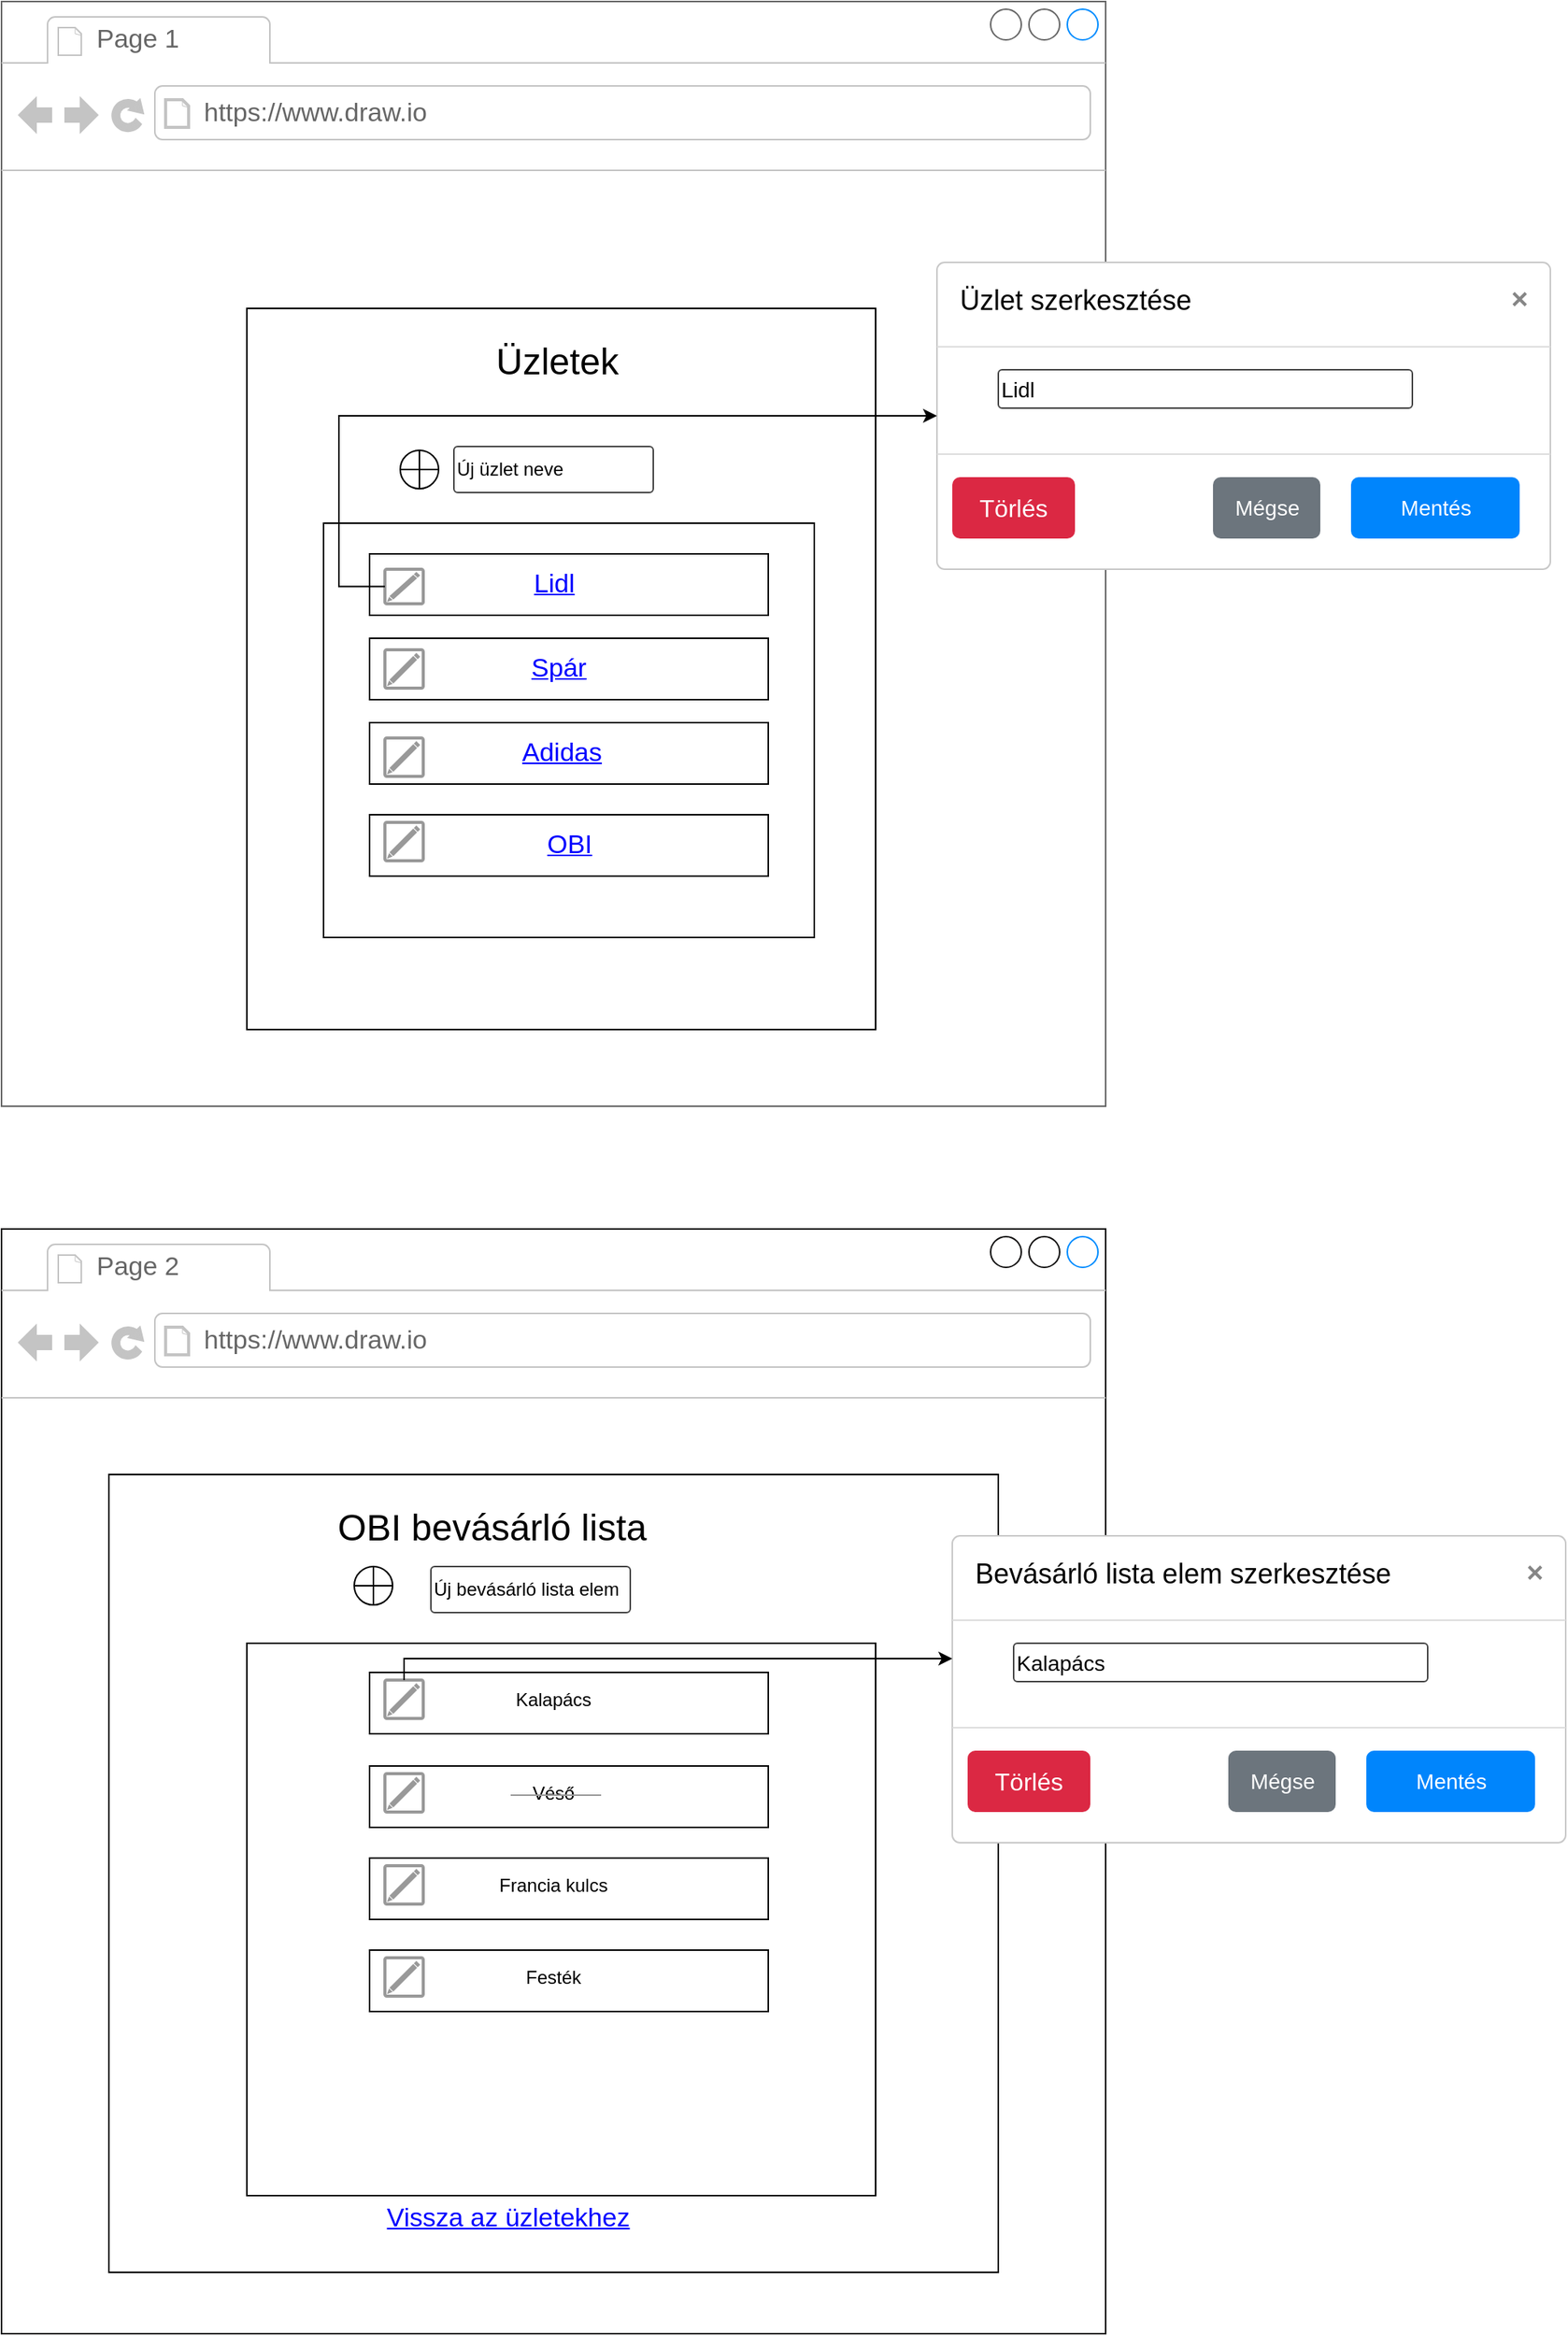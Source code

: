 <mxfile version="24.3.1" type="device">
  <diagram name="1 oldal" id="11-3VVQxNiKuA98E-P0B">
    <mxGraphModel dx="1118" dy="675" grid="1" gridSize="10" guides="1" tooltips="1" connect="1" arrows="1" fold="1" page="1" pageScale="1" pageWidth="827" pageHeight="1169" math="0" shadow="0">
      <root>
        <mxCell id="0" />
        <mxCell id="1" parent="0" />
        <mxCell id="34_N02P4sdDhJquYUAQG-1" value="" style="strokeWidth=1;shadow=0;dashed=0;align=right;html=1;shape=mxgraph.mockup.containers.browserWindow;rSize=0;strokeColor=#666666;strokeColor2=#008cff;strokeColor3=#c4c4c4;mainText=,;recursiveResize=0;fontSize=16;" vertex="1" parent="1">
          <mxGeometry x="40" y="40" width="720" height="720" as="geometry" />
        </mxCell>
        <mxCell id="34_N02P4sdDhJquYUAQG-2" value="Page 1" style="strokeWidth=1;shadow=0;dashed=0;align=center;html=1;shape=mxgraph.mockup.containers.anchor;fontSize=17;fontColor=#666666;align=left;whiteSpace=wrap;" vertex="1" parent="34_N02P4sdDhJquYUAQG-1">
          <mxGeometry x="60" y="12" width="110" height="26" as="geometry" />
        </mxCell>
        <mxCell id="34_N02P4sdDhJquYUAQG-3" value="https://www.draw.io" style="strokeWidth=1;shadow=0;dashed=0;align=center;html=1;shape=mxgraph.mockup.containers.anchor;rSize=0;fontSize=17;fontColor=#666666;align=left;" vertex="1" parent="34_N02P4sdDhJquYUAQG-1">
          <mxGeometry x="130" y="60" width="250" height="26" as="geometry" />
        </mxCell>
        <mxCell id="34_N02P4sdDhJquYUAQG-10" value="" style="rounded=0;whiteSpace=wrap;html=1;" vertex="1" parent="34_N02P4sdDhJquYUAQG-1">
          <mxGeometry x="160" y="200" width="410" height="470" as="geometry" />
        </mxCell>
        <mxCell id="34_N02P4sdDhJquYUAQG-12" value="Új üzlet neve" style="strokeWidth=1;html=1;shadow=0;dashed=0;shape=mxgraph.ios.iTextInput;strokeColor=#444444;buttonText=;fontSize=12;whiteSpace=wrap;align=left;" vertex="1" parent="34_N02P4sdDhJquYUAQG-1">
          <mxGeometry x="295" y="290" width="130" height="30" as="geometry" />
        </mxCell>
        <mxCell id="34_N02P4sdDhJquYUAQG-34" value="" style="rounded=0;whiteSpace=wrap;html=1;" vertex="1" parent="34_N02P4sdDhJquYUAQG-1">
          <mxGeometry x="210" y="340" width="320" height="270" as="geometry" />
        </mxCell>
        <mxCell id="34_N02P4sdDhJquYUAQG-35" value="" style="rounded=0;whiteSpace=wrap;html=1;" vertex="1" parent="34_N02P4sdDhJquYUAQG-1">
          <mxGeometry x="240" y="360" width="260" height="40" as="geometry" />
        </mxCell>
        <mxCell id="34_N02P4sdDhJquYUAQG-39" value="Lidl" style="shape=rectangle;strokeColor=none;fillColor=none;linkText=;fontSize=17;fontColor=#0000ff;fontStyle=4;html=1;align=center;" vertex="1" parent="34_N02P4sdDhJquYUAQG-1">
          <mxGeometry x="285" y="365" width="150" height="30" as="geometry" />
        </mxCell>
        <mxCell id="34_N02P4sdDhJquYUAQG-42" value="" style="strokeColor=#999999;verticalLabelPosition=bottom;shadow=0;dashed=0;verticalAlign=top;strokeWidth=2;html=1;shape=mxgraph.mockup.misc.editIcon;" vertex="1" parent="34_N02P4sdDhJquYUAQG-1">
          <mxGeometry x="250" y="370" width="25" height="22.5" as="geometry" />
        </mxCell>
        <mxCell id="34_N02P4sdDhJquYUAQG-50" value="Üzletek" style="text;html=1;align=center;verticalAlign=middle;whiteSpace=wrap;rounded=0;fontSize=24;" vertex="1" parent="34_N02P4sdDhJquYUAQG-1">
          <mxGeometry x="310" y="220" width="105" height="30" as="geometry" />
        </mxCell>
        <mxCell id="34_N02P4sdDhJquYUAQG-51" value="" style="rounded=0;whiteSpace=wrap;html=1;" vertex="1" parent="34_N02P4sdDhJquYUAQG-1">
          <mxGeometry x="240" y="415" width="260" height="40" as="geometry" />
        </mxCell>
        <mxCell id="34_N02P4sdDhJquYUAQG-52" value="" style="rounded=0;whiteSpace=wrap;html=1;" vertex="1" parent="34_N02P4sdDhJquYUAQG-1">
          <mxGeometry x="240" y="470" width="260" height="40" as="geometry" />
        </mxCell>
        <mxCell id="34_N02P4sdDhJquYUAQG-54" value="Adidas" style="shape=rectangle;strokeColor=none;fillColor=none;linkText=;fontSize=17;fontColor=#0000ff;fontStyle=4;html=1;align=center;" vertex="1" parent="34_N02P4sdDhJquYUAQG-1">
          <mxGeometry x="290" y="475" width="150" height="30" as="geometry" />
        </mxCell>
        <mxCell id="34_N02P4sdDhJquYUAQG-53" value="Spár" style="shape=rectangle;strokeColor=none;fillColor=none;linkText=;fontSize=17;fontColor=#0000ff;fontStyle=4;html=1;align=center;" vertex="1" parent="34_N02P4sdDhJquYUAQG-1">
          <mxGeometry x="287.5" y="420" width="150" height="30" as="geometry" />
        </mxCell>
        <mxCell id="34_N02P4sdDhJquYUAQG-56" value="" style="strokeColor=#999999;verticalLabelPosition=bottom;shadow=0;dashed=0;verticalAlign=top;strokeWidth=2;html=1;shape=mxgraph.mockup.misc.editIcon;" vertex="1" parent="34_N02P4sdDhJquYUAQG-1">
          <mxGeometry x="250" y="480" width="25" height="25" as="geometry" />
        </mxCell>
        <mxCell id="34_N02P4sdDhJquYUAQG-55" value="" style="strokeColor=#999999;verticalLabelPosition=bottom;shadow=0;dashed=0;verticalAlign=top;strokeWidth=2;html=1;shape=mxgraph.mockup.misc.editIcon;" vertex="1" parent="34_N02P4sdDhJquYUAQG-1">
          <mxGeometry x="250" y="422.5" width="25" height="25" as="geometry" />
        </mxCell>
        <mxCell id="34_N02P4sdDhJquYUAQG-59" value="&lt;span style=&quot;color: rgba(0, 0, 0, 0); font-family: monospace; font-size: 0px; text-align: start;&quot;&gt;%3CmxGraphModel%3E%3Croot%3E%3CmxCell%20id%3D%220%22%2F%3E%3CmxCell%20id%3D%221%22%20parent%3D%220%22%2F%3E%3CmxCell%20id%3D%222%22%20value%3D%22%22%20style%3D%22strokeColor%3D%23999999%3BverticalLabelPosition%3Dbottom%3Bshadow%3D0%3Bdashed%3D0%3BverticalAlign%3Dtop%3BstrokeWidth%3D2%3Bhtml%3D1%3Bshape%3Dmxgraph.mockup.misc.editIcon%3B%22%20vertex%3D%221%22%20parent%3D%221%22%3E%3CmxGeometry%20x%3D%22290%22%20y%3D%22520%22%20width%3D%2225%22%20height%3D%2225%22%20as%3D%22geometry%22%2F%3E%3C%2FmxCell%3E%3C%2Froot%3E%3C%2FmxGraphModel%3E&lt;/span&gt;&lt;span style=&quot;color: rgba(0, 0, 0, 0); font-family: monospace; font-size: 0px; text-align: start;&quot;&gt;%3CmxGraphModel%3E%3Croot%3E%3CmxCell%20id%3D%220%22%2F%3E%3CmxCell%20id%3D%221%22%20parent%3D%220%22%2F%3E%3CmxCell%20id%3D%222%22%20value%3D%22%22%20style%3D%22strokeColor%3D%23999999%3BverticalLabelPosition%3Dbottom%3Bshadow%3D0%3Bdashed%3D0%3BverticalAlign%3Dtop%3BstrokeWidth%3D2%3Bhtml%3D1%3Bshape%3Dmxgraph.mockup.misc.editIcon%3B%22%20vertex%3D%221%22%20parent%3D%221%22%3E%3CmxGeometry%20x%3D%22290%22%20y%3D%22520%22%20width%3D%2225%22%20height%3D%2225%22%20as%3D%22geometry%22%2F%3E%3C%2FmxCell%3E%3C%2Froot%3E%3C%2FmxGraphModel%3E&lt;/span&gt;" style="verticalLabelPosition=bottom;verticalAlign=top;html=1;shape=mxgraph.flowchart.summing_function;fontSize=12;" vertex="1" parent="34_N02P4sdDhJquYUAQG-1">
          <mxGeometry x="260" y="292.5" width="25" height="25" as="geometry" />
        </mxCell>
        <mxCell id="34_N02P4sdDhJquYUAQG-131" value="" style="group" vertex="1" connectable="0" parent="34_N02P4sdDhJquYUAQG-1">
          <mxGeometry x="240" y="530" width="260" height="40" as="geometry" />
        </mxCell>
        <mxCell id="34_N02P4sdDhJquYUAQG-60" value="" style="rounded=0;whiteSpace=wrap;html=1;" vertex="1" parent="34_N02P4sdDhJquYUAQG-131">
          <mxGeometry width="260" height="40" as="geometry" />
        </mxCell>
        <mxCell id="34_N02P4sdDhJquYUAQG-61" value="OBI" style="shape=rectangle;strokeColor=none;fillColor=none;linkText=;fontSize=17;fontColor=#0000ff;fontStyle=4;html=1;align=center;" vertex="1" parent="34_N02P4sdDhJquYUAQG-131">
          <mxGeometry x="55" y="5" width="150" height="30" as="geometry" />
        </mxCell>
        <mxCell id="34_N02P4sdDhJquYUAQG-63" value="" style="strokeColor=#999999;verticalLabelPosition=bottom;shadow=0;dashed=0;verticalAlign=top;strokeWidth=2;html=1;shape=mxgraph.mockup.misc.editIcon;" vertex="1" parent="34_N02P4sdDhJquYUAQG-131">
          <mxGeometry x="10" y="5" width="25" height="25" as="geometry" />
        </mxCell>
        <mxCell id="34_N02P4sdDhJquYUAQG-44" value="" style="strokeWidth=1;shadow=0;dashed=0;align=center;html=1;shape=mxgraph.mockup.containers.browserWindow;rSize=0;strokeColor=#121111;strokeColor2=#008cff;strokeColor3=#c4c4c4;mainText=,;recursiveResize=0;labelBackgroundColor=none;" vertex="1" parent="1">
          <mxGeometry x="40" y="840" width="720" height="720" as="geometry" />
        </mxCell>
        <mxCell id="34_N02P4sdDhJquYUAQG-45" value="Page 2" style="strokeWidth=1;shadow=0;dashed=0;align=center;html=1;shape=mxgraph.mockup.containers.anchor;fontSize=17;fontColor=#666666;align=left;whiteSpace=wrap;" vertex="1" parent="34_N02P4sdDhJquYUAQG-44">
          <mxGeometry x="60" y="12" width="110" height="26" as="geometry" />
        </mxCell>
        <mxCell id="34_N02P4sdDhJquYUAQG-46" value="https://www.draw.io" style="strokeWidth=1;shadow=0;dashed=0;align=center;html=1;shape=mxgraph.mockup.containers.anchor;rSize=0;fontSize=17;fontColor=#666666;align=left;" vertex="1" parent="34_N02P4sdDhJquYUAQG-44">
          <mxGeometry x="130" y="60" width="250" height="26" as="geometry" />
        </mxCell>
        <mxCell id="34_N02P4sdDhJquYUAQG-48" value="" style="rounded=0;whiteSpace=wrap;html=1;" vertex="1" parent="34_N02P4sdDhJquYUAQG-44">
          <mxGeometry x="70" y="160" width="580" height="520" as="geometry" />
        </mxCell>
        <mxCell id="34_N02P4sdDhJquYUAQG-58" value="Vissza az üzletekhez" style="shape=rectangle;strokeColor=none;fillColor=none;linkText=;fontSize=17;fontColor=#0000ff;fontStyle=4;html=1;align=center;" vertex="1" parent="34_N02P4sdDhJquYUAQG-44">
          <mxGeometry x="230" y="630" width="200" height="30" as="geometry" />
        </mxCell>
        <mxCell id="34_N02P4sdDhJquYUAQG-106" value="OBI bevásárló lista" style="text;html=1;align=center;verticalAlign=middle;whiteSpace=wrap;rounded=0;fontSize=24;" vertex="1" parent="34_N02P4sdDhJquYUAQG-44">
          <mxGeometry x="200" y="180" width="240" height="30" as="geometry" />
        </mxCell>
        <mxCell id="34_N02P4sdDhJquYUAQG-127" value="&lt;span style=&quot;color: rgba(0, 0, 0, 0); font-family: monospace; font-size: 0px; text-align: start;&quot;&gt;%3CmxGraphModel%3E%3Croot%3E%3CmxCell%20id%3D%220%22%2F%3E%3CmxCell%20id%3D%221%22%20parent%3D%220%22%2F%3E%3CmxCell%20id%3D%222%22%20value%3D%22%22%20style%3D%22strokeColor%3D%23999999%3BverticalLabelPosition%3Dbottom%3Bshadow%3D0%3Bdashed%3D0%3BverticalAlign%3Dtop%3BstrokeWidth%3D2%3Bhtml%3D1%3Bshape%3Dmxgraph.mockup.misc.editIcon%3B%22%20vertex%3D%221%22%20parent%3D%221%22%3E%3CmxGeometry%20x%3D%22290%22%20y%3D%22520%22%20width%3D%2225%22%20height%3D%2225%22%20as%3D%22geometry%22%2F%3E%3C%2FmxCell%3E%3C%2Froot%3E%3C%2FmxGraphModel%3E&lt;/span&gt;&lt;span style=&quot;color: rgba(0, 0, 0, 0); font-family: monospace; font-size: 0px; text-align: start;&quot;&gt;%3CmxGraphModel%3E%3Croot%3E%3CmxCell%20id%3D%220%22%2F%3E%3CmxCell%20id%3D%221%22%20parent%3D%220%22%2F%3E%3CmxCell%20id%3D%222%22%20value%3D%22%22%20style%3D%22strokeColor%3D%23999999%3BverticalLabelPosition%3Dbottom%3Bshadow%3D0%3Bdashed%3D0%3BverticalAlign%3Dtop%3BstrokeWidth%3D2%3Bhtml%3D1%3Bshape%3Dmxgraph.mockup.misc.editIcon%3B%22%20vertex%3D%221%22%20parent%3D%221%22%3E%3CmxGeometry%20x%3D%22290%22%20y%3D%22520%22%20width%3D%2225%22%20height%3D%2225%22%20as%3D%22geometry%22%2F%3E%3C%2FmxCell%3E%3C%2Froot%3E%3C%2FmxGraphModel%3E&lt;/span&gt;" style="verticalLabelPosition=bottom;verticalAlign=top;html=1;shape=mxgraph.flowchart.summing_function;fontSize=12;" vertex="1" parent="34_N02P4sdDhJquYUAQG-44">
          <mxGeometry x="230" y="220" width="25" height="25" as="geometry" />
        </mxCell>
        <mxCell id="34_N02P4sdDhJquYUAQG-128" value="Új bevásárló lista elem" style="strokeWidth=1;html=1;shadow=0;dashed=0;shape=mxgraph.ios.iTextInput;strokeColor=#444444;buttonText=;fontSize=12;whiteSpace=wrap;align=left;" vertex="1" parent="34_N02P4sdDhJquYUAQG-44">
          <mxGeometry x="280" y="220" width="130" height="30" as="geometry" />
        </mxCell>
        <mxCell id="34_N02P4sdDhJquYUAQG-144" value="" style="rounded=0;whiteSpace=wrap;html=1;" vertex="1" parent="34_N02P4sdDhJquYUAQG-44">
          <mxGeometry x="160" y="270" width="410" height="360" as="geometry" />
        </mxCell>
        <mxCell id="34_N02P4sdDhJquYUAQG-157" value="" style="group" vertex="1" connectable="0" parent="34_N02P4sdDhJquYUAQG-44">
          <mxGeometry x="240" y="470" width="260" height="40" as="geometry" />
        </mxCell>
        <mxCell id="34_N02P4sdDhJquYUAQG-158" value="" style="rounded=0;whiteSpace=wrap;html=1;" vertex="1" parent="34_N02P4sdDhJquYUAQG-157">
          <mxGeometry width="260" height="40" as="geometry" />
        </mxCell>
        <mxCell id="34_N02P4sdDhJquYUAQG-159" value="" style="strokeColor=#999999;verticalLabelPosition=bottom;shadow=0;dashed=0;verticalAlign=top;strokeWidth=2;html=1;shape=mxgraph.mockup.misc.editIcon;" vertex="1" parent="34_N02P4sdDhJquYUAQG-157">
          <mxGeometry x="10" y="5" width="25" height="25" as="geometry" />
        </mxCell>
        <mxCell id="34_N02P4sdDhJquYUAQG-160" value="Festék" style="text;html=1;align=center;verticalAlign=middle;whiteSpace=wrap;rounded=0;" vertex="1" parent="34_N02P4sdDhJquYUAQG-157">
          <mxGeometry x="60" y="2.5" width="120" height="30" as="geometry" />
        </mxCell>
        <mxCell id="34_N02P4sdDhJquYUAQG-183" value="" style="shape=image;html=1;verticalAlign=top;verticalLabelPosition=bottom;labelBackgroundColor=#ffffff;imageAspect=0;aspect=fixed;image=https://cdn1.iconfinder.com/data/icons/material-core/18/check-box-outline-blank-128.png;labelBorderColor=#878282;" vertex="1" parent="34_N02P4sdDhJquYUAQG-157">
          <mxGeometry x="40" y="5" width="25" height="25" as="geometry" />
        </mxCell>
        <mxCell id="34_N02P4sdDhJquYUAQG-153" value="" style="group" vertex="1" connectable="0" parent="34_N02P4sdDhJquYUAQG-44">
          <mxGeometry x="240" y="410" width="260" height="40" as="geometry" />
        </mxCell>
        <mxCell id="34_N02P4sdDhJquYUAQG-154" value="" style="rounded=0;whiteSpace=wrap;html=1;" vertex="1" parent="34_N02P4sdDhJquYUAQG-153">
          <mxGeometry width="260" height="40" as="geometry" />
        </mxCell>
        <mxCell id="34_N02P4sdDhJquYUAQG-155" value="" style="strokeColor=#999999;verticalLabelPosition=bottom;shadow=0;dashed=0;verticalAlign=top;strokeWidth=2;html=1;shape=mxgraph.mockup.misc.editIcon;" vertex="1" parent="34_N02P4sdDhJquYUAQG-153">
          <mxGeometry x="10" y="5" width="25" height="25" as="geometry" />
        </mxCell>
        <mxCell id="34_N02P4sdDhJquYUAQG-156" value="Francia kulcs" style="text;html=1;align=center;verticalAlign=middle;whiteSpace=wrap;rounded=0;" vertex="1" parent="34_N02P4sdDhJquYUAQG-153">
          <mxGeometry x="60" y="2.5" width="120" height="30" as="geometry" />
        </mxCell>
        <mxCell id="34_N02P4sdDhJquYUAQG-184" value="" style="shape=image;html=1;verticalAlign=top;verticalLabelPosition=bottom;labelBackgroundColor=#ffffff;imageAspect=0;aspect=fixed;image=https://cdn1.iconfinder.com/data/icons/material-core/18/check-box-outline-blank-128.png;labelBorderColor=#878282;" vertex="1" parent="34_N02P4sdDhJquYUAQG-153">
          <mxGeometry x="40" y="7.5" width="25" height="25" as="geometry" />
        </mxCell>
        <mxCell id="34_N02P4sdDhJquYUAQG-149" value="" style="group" vertex="1" connectable="0" parent="34_N02P4sdDhJquYUAQG-44">
          <mxGeometry x="240" y="350" width="260" height="40" as="geometry" />
        </mxCell>
        <mxCell id="34_N02P4sdDhJquYUAQG-150" value="" style="rounded=0;whiteSpace=wrap;html=1;" vertex="1" parent="34_N02P4sdDhJquYUAQG-149">
          <mxGeometry width="260" height="40" as="geometry" />
        </mxCell>
        <mxCell id="34_N02P4sdDhJquYUAQG-151" value="" style="strokeColor=#999999;verticalLabelPosition=bottom;shadow=0;dashed=0;verticalAlign=top;strokeWidth=2;html=1;shape=mxgraph.mockup.misc.editIcon;" vertex="1" parent="34_N02P4sdDhJquYUAQG-149">
          <mxGeometry x="10" y="5" width="25" height="25" as="geometry" />
        </mxCell>
        <mxCell id="34_N02P4sdDhJquYUAQG-152" value="Véső" style="text;html=1;align=center;verticalAlign=middle;whiteSpace=wrap;rounded=0;glass=0;shadow=0;fillColor=default;gradientColor=none;" vertex="1" parent="34_N02P4sdDhJquYUAQG-149">
          <mxGeometry x="60" y="2.5" width="120" height="30" as="geometry" />
        </mxCell>
        <mxCell id="34_N02P4sdDhJquYUAQG-179" value="" style="shape=image;html=1;verticalAlign=top;verticalLabelPosition=bottom;labelBackgroundColor=#ffffff;imageAspect=0;aspect=fixed;image=https://cdn1.iconfinder.com/data/icons/material-core/18/check-box-outline-128.png" vertex="1" parent="34_N02P4sdDhJquYUAQG-149">
          <mxGeometry x="40" y="5" width="25" height="25" as="geometry" />
        </mxCell>
        <mxCell id="34_N02P4sdDhJquYUAQG-148" value="" style="group" vertex="1" connectable="0" parent="34_N02P4sdDhJquYUAQG-44">
          <mxGeometry x="240" y="289" width="260" height="40" as="geometry" />
        </mxCell>
        <mxCell id="34_N02P4sdDhJquYUAQG-141" value="" style="rounded=0;whiteSpace=wrap;html=1;" vertex="1" parent="34_N02P4sdDhJquYUAQG-148">
          <mxGeometry width="260" height="40" as="geometry" />
        </mxCell>
        <mxCell id="34_N02P4sdDhJquYUAQG-143" value="" style="strokeColor=#999999;verticalLabelPosition=bottom;shadow=0;dashed=0;verticalAlign=top;strokeWidth=2;html=1;shape=mxgraph.mockup.misc.editIcon;" vertex="1" parent="34_N02P4sdDhJquYUAQG-148">
          <mxGeometry x="10" y="5" width="25" height="25" as="geometry" />
        </mxCell>
        <mxCell id="34_N02P4sdDhJquYUAQG-146" value="Kalapács" style="text;html=1;align=center;verticalAlign=middle;whiteSpace=wrap;rounded=0;" vertex="1" parent="34_N02P4sdDhJquYUAQG-148">
          <mxGeometry x="60" y="2.5" width="120" height="30" as="geometry" />
        </mxCell>
        <mxCell id="34_N02P4sdDhJquYUAQG-178" value="" style="shape=image;html=1;verticalAlign=top;verticalLabelPosition=bottom;labelBackgroundColor=#ffffff;imageAspect=0;aspect=fixed;image=https://cdn1.iconfinder.com/data/icons/material-core/18/check-box-outline-blank-128.png;labelBorderColor=#878282;" vertex="1" parent="34_N02P4sdDhJquYUAQG-148">
          <mxGeometry x="40" y="5" width="25" height="25" as="geometry" />
        </mxCell>
        <mxCell id="34_N02P4sdDhJquYUAQG-71" value="Üzlet szerkesztése" style="html=1;shadow=0;dashed=0;shape=mxgraph.bootstrap.rrect;rSize=5;html=1;strokeColor=#C8C8C8;fillColor=#ffffff;whiteSpace=wrap;verticalAlign=top;align=left;fontSize=18;spacing=15;spacingTop=-5;" vertex="1" parent="1">
          <mxGeometry x="650" y="210" width="400" height="200" as="geometry" />
        </mxCell>
        <mxCell id="34_N02P4sdDhJquYUAQG-72" value="" style="shape=line;strokeColor=#dddddd;resizeWidth=1;" vertex="1" parent="34_N02P4sdDhJquYUAQG-71">
          <mxGeometry width="400" height="10" relative="1" as="geometry">
            <mxPoint y="50" as="offset" />
          </mxGeometry>
        </mxCell>
        <mxCell id="34_N02P4sdDhJquYUAQG-73" value="" style="html=1;shadow=0;dashed=0;shape=mxgraph.bootstrap.x;strokeColor=#868686;strokeWidth=2;" vertex="1" parent="34_N02P4sdDhJquYUAQG-71">
          <mxGeometry x="1" width="8" height="8" relative="1" as="geometry">
            <mxPoint x="-24" y="20" as="offset" />
          </mxGeometry>
        </mxCell>
        <mxCell id="34_N02P4sdDhJquYUAQG-75" value="" style="shape=line;strokeColor=#dddddd;resizeWidth=1;" vertex="1" parent="34_N02P4sdDhJquYUAQG-71">
          <mxGeometry width="400" height="10" relative="1" as="geometry">
            <mxPoint y="120" as="offset" />
          </mxGeometry>
        </mxCell>
        <mxCell id="34_N02P4sdDhJquYUAQG-76" value="Mentés" style="html=1;shadow=0;dashed=0;shape=mxgraph.bootstrap.rrect;rSize=5;fillColor=#0085FC;strokeColor=none;fontColor=#FFFFFF;fontSize=14;" vertex="1" parent="34_N02P4sdDhJquYUAQG-71">
          <mxGeometry x="1" y="1" width="110" height="40" relative="1" as="geometry">
            <mxPoint x="-130" y="-60" as="offset" />
          </mxGeometry>
        </mxCell>
        <mxCell id="34_N02P4sdDhJquYUAQG-77" value="Mégse" style="html=1;shadow=0;dashed=0;shape=mxgraph.bootstrap.rrect;rSize=5;fillColor=#6C757D;strokeColor=none;fontColor=#FFFFFF;fontSize=14;" vertex="1" parent="34_N02P4sdDhJquYUAQG-71">
          <mxGeometry x="1" y="1" width="70" height="40" relative="1" as="geometry">
            <mxPoint x="-220" y="-60" as="offset" />
          </mxGeometry>
        </mxCell>
        <mxCell id="34_N02P4sdDhJquYUAQG-81" value="Törlés" style="html=1;shadow=0;dashed=0;shape=mxgraph.bootstrap.rrect;rSize=5;strokeColor=none;strokeWidth=1;fillColor=#DB2843;fontColor=#FFFFFF;whiteSpace=wrap;align=center;verticalAlign=middle;spacingLeft=0;fontStyle=0;fontSize=16;spacing=5;" vertex="1" parent="34_N02P4sdDhJquYUAQG-71">
          <mxGeometry x="10" y="140" width="80" height="40" as="geometry" />
        </mxCell>
        <mxCell id="34_N02P4sdDhJquYUAQG-105" value="Lidl" style="strokeWidth=1;html=1;shadow=0;dashed=0;shape=mxgraph.ios.iTextInput;strokeColor=#444444;buttonText=;fontSize=14;whiteSpace=wrap;align=left;" vertex="1" parent="34_N02P4sdDhJquYUAQG-71">
          <mxGeometry x="40" y="70" width="270" height="25" as="geometry" />
        </mxCell>
        <mxCell id="34_N02P4sdDhJquYUAQG-80" style="edgeStyle=orthogonalEdgeStyle;rounded=0;orthogonalLoop=1;jettySize=auto;html=1;" edge="1" parent="1" source="34_N02P4sdDhJquYUAQG-42" target="34_N02P4sdDhJquYUAQG-71">
          <mxGeometry relative="1" as="geometry">
            <Array as="points">
              <mxPoint x="260" y="421" />
              <mxPoint x="260" y="310" />
            </Array>
          </mxGeometry>
        </mxCell>
        <mxCell id="34_N02P4sdDhJquYUAQG-162" value="Bevásárló lista elem szerkesztése" style="html=1;shadow=0;dashed=0;shape=mxgraph.bootstrap.rrect;rSize=5;html=1;strokeColor=#C8C8C8;fillColor=#ffffff;whiteSpace=wrap;verticalAlign=top;align=left;fontSize=18;spacing=15;spacingTop=-5;" vertex="1" parent="1">
          <mxGeometry x="660" y="1040" width="400" height="200" as="geometry" />
        </mxCell>
        <mxCell id="34_N02P4sdDhJquYUAQG-163" value="" style="shape=line;strokeColor=#dddddd;resizeWidth=1;" vertex="1" parent="34_N02P4sdDhJquYUAQG-162">
          <mxGeometry width="400" height="10" relative="1" as="geometry">
            <mxPoint y="50" as="offset" />
          </mxGeometry>
        </mxCell>
        <mxCell id="34_N02P4sdDhJquYUAQG-164" value="" style="html=1;shadow=0;dashed=0;shape=mxgraph.bootstrap.x;strokeColor=#868686;strokeWidth=2;" vertex="1" parent="34_N02P4sdDhJquYUAQG-162">
          <mxGeometry x="1" width="8" height="8" relative="1" as="geometry">
            <mxPoint x="-24" y="20" as="offset" />
          </mxGeometry>
        </mxCell>
        <mxCell id="34_N02P4sdDhJquYUAQG-165" value="" style="shape=line;strokeColor=#dddddd;resizeWidth=1;" vertex="1" parent="34_N02P4sdDhJquYUAQG-162">
          <mxGeometry width="400" height="10" relative="1" as="geometry">
            <mxPoint y="120" as="offset" />
          </mxGeometry>
        </mxCell>
        <mxCell id="34_N02P4sdDhJquYUAQG-166" value="Mentés" style="html=1;shadow=0;dashed=0;shape=mxgraph.bootstrap.rrect;rSize=5;fillColor=#0085FC;strokeColor=none;fontColor=#FFFFFF;fontSize=14;" vertex="1" parent="34_N02P4sdDhJquYUAQG-162">
          <mxGeometry x="1" y="1" width="110" height="40" relative="1" as="geometry">
            <mxPoint x="-130" y="-60" as="offset" />
          </mxGeometry>
        </mxCell>
        <mxCell id="34_N02P4sdDhJquYUAQG-167" value="Mégse" style="html=1;shadow=0;dashed=0;shape=mxgraph.bootstrap.rrect;rSize=5;fillColor=#6C757D;strokeColor=none;fontColor=#FFFFFF;fontSize=14;" vertex="1" parent="34_N02P4sdDhJquYUAQG-162">
          <mxGeometry x="1" y="1" width="70" height="40" relative="1" as="geometry">
            <mxPoint x="-220" y="-60" as="offset" />
          </mxGeometry>
        </mxCell>
        <mxCell id="34_N02P4sdDhJquYUAQG-168" value="Törlés" style="html=1;shadow=0;dashed=0;shape=mxgraph.bootstrap.rrect;rSize=5;strokeColor=none;strokeWidth=1;fillColor=#DB2843;fontColor=#FFFFFF;whiteSpace=wrap;align=center;verticalAlign=middle;spacingLeft=0;fontStyle=0;fontSize=16;spacing=5;" vertex="1" parent="34_N02P4sdDhJquYUAQG-162">
          <mxGeometry x="10" y="140" width="80" height="40" as="geometry" />
        </mxCell>
        <mxCell id="34_N02P4sdDhJquYUAQG-169" value="Kalapács" style="strokeWidth=1;html=1;shadow=0;dashed=0;shape=mxgraph.ios.iTextInput;strokeColor=#444444;buttonText=;fontSize=14;whiteSpace=wrap;align=left;" vertex="1" parent="34_N02P4sdDhJquYUAQG-162">
          <mxGeometry x="40" y="70" width="270" height="25" as="geometry" />
        </mxCell>
        <mxCell id="34_N02P4sdDhJquYUAQG-170" style="edgeStyle=orthogonalEdgeStyle;rounded=0;orthogonalLoop=1;jettySize=auto;html=1;" edge="1" parent="1" source="34_N02P4sdDhJquYUAQG-143" target="34_N02P4sdDhJquYUAQG-162">
          <mxGeometry relative="1" as="geometry">
            <Array as="points">
              <mxPoint x="303" y="1120" />
            </Array>
          </mxGeometry>
        </mxCell>
        <mxCell id="34_N02P4sdDhJquYUAQG-194" value="" style="verticalLabelPosition=bottom;shadow=0;dashed=0;align=center;html=1;verticalAlign=top;strokeWidth=1;shape=mxgraph.mockup.markup.line;strokeColor=#999999;" vertex="1" parent="1">
          <mxGeometry x="372" y="1199" width="59" height="20" as="geometry" />
        </mxCell>
      </root>
    </mxGraphModel>
  </diagram>
</mxfile>
